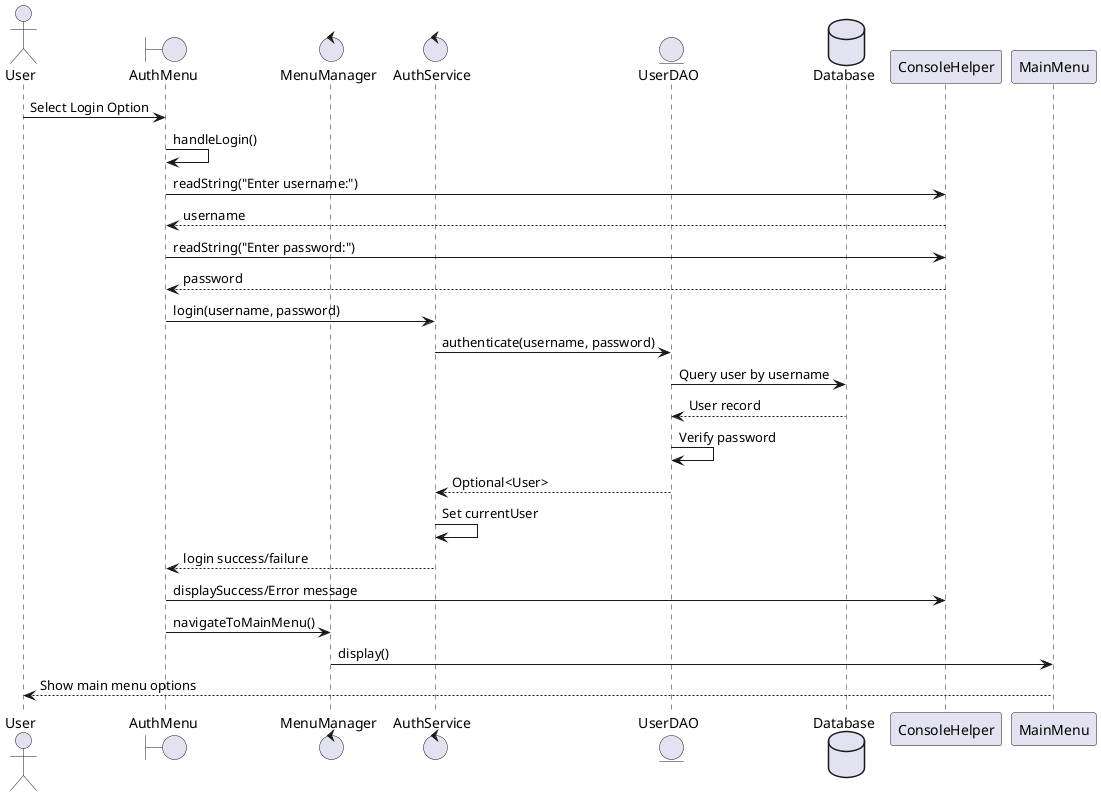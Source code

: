 @startuml Login Process - Sequence Diagram

actor User
boundary "AuthMenu" as AuthMenu
control "MenuManager" as MenuManager
control "AuthService" as AuthService
entity "UserDAO" as UserDAO
database "Database" as DB

User -> AuthMenu: Select Login Option
AuthMenu -> AuthMenu: handleLogin()
AuthMenu -> ConsoleHelper: readString("Enter username:")
ConsoleHelper --> AuthMenu: username
AuthMenu -> ConsoleHelper: readString("Enter password:")
ConsoleHelper --> AuthMenu: password
AuthMenu -> AuthService: login(username, password)
AuthService -> UserDAO: authenticate(username, password)
UserDAO -> DB: Query user by username
DB --> UserDAO: User record
UserDAO -> UserDAO: Verify password
UserDAO --> AuthService: Optional<User>
AuthService -> AuthService: Set currentUser
AuthService --> AuthMenu: login success/failure
AuthMenu -> ConsoleHelper: displaySuccess/Error message
AuthMenu -> MenuManager: navigateToMainMenu()
MenuManager -> MainMenu: display()
MainMenu --> User: Show main menu options

@enduml
